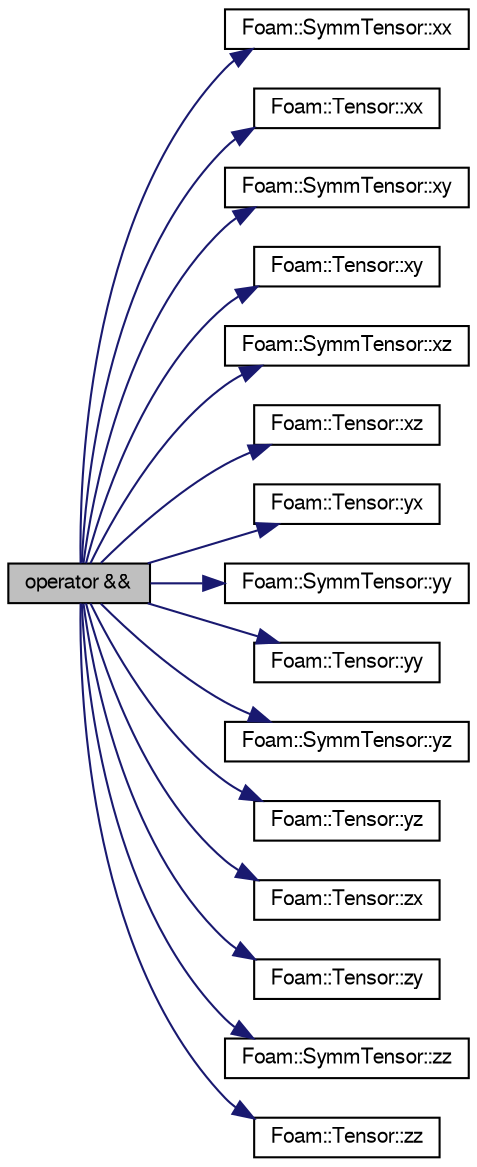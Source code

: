 digraph "operator &amp;&amp;"
{
  bgcolor="transparent";
  edge [fontname="FreeSans",fontsize="10",labelfontname="FreeSans",labelfontsize="10"];
  node [fontname="FreeSans",fontsize="10",shape=record];
  rankdir="LR";
  Node128303 [label="operator &&",height=0.2,width=0.4,color="black", fillcolor="grey75", style="filled", fontcolor="black"];
  Node128303 -> Node128304 [color="midnightblue",fontsize="10",style="solid",fontname="FreeSans"];
  Node128304 [label="Foam::SymmTensor::xx",height=0.2,width=0.4,color="black",URL="$a28270.html#a1b97c7c1ed81b4fb23da8dcb71a8cd2a"];
  Node128303 -> Node128305 [color="midnightblue",fontsize="10",style="solid",fontname="FreeSans"];
  Node128305 [label="Foam::Tensor::xx",height=0.2,width=0.4,color="black",URL="$a27634.html#a1b97c7c1ed81b4fb23da8dcb71a8cd2a"];
  Node128303 -> Node128306 [color="midnightblue",fontsize="10",style="solid",fontname="FreeSans"];
  Node128306 [label="Foam::SymmTensor::xy",height=0.2,width=0.4,color="black",URL="$a28270.html#aab470ae2a5eeac8c33a7b6abac6b39b3"];
  Node128303 -> Node128307 [color="midnightblue",fontsize="10",style="solid",fontname="FreeSans"];
  Node128307 [label="Foam::Tensor::xy",height=0.2,width=0.4,color="black",URL="$a27634.html#aab470ae2a5eeac8c33a7b6abac6b39b3"];
  Node128303 -> Node128308 [color="midnightblue",fontsize="10",style="solid",fontname="FreeSans"];
  Node128308 [label="Foam::SymmTensor::xz",height=0.2,width=0.4,color="black",URL="$a28270.html#a6c0a9bc605f3cfdfb3307b3dcf136f60"];
  Node128303 -> Node128309 [color="midnightblue",fontsize="10",style="solid",fontname="FreeSans"];
  Node128309 [label="Foam::Tensor::xz",height=0.2,width=0.4,color="black",URL="$a27634.html#a6c0a9bc605f3cfdfb3307b3dcf136f60"];
  Node128303 -> Node128310 [color="midnightblue",fontsize="10",style="solid",fontname="FreeSans"];
  Node128310 [label="Foam::Tensor::yx",height=0.2,width=0.4,color="black",URL="$a27634.html#a217bb42e2157c7914d7ebb0ffb730b7d"];
  Node128303 -> Node128311 [color="midnightblue",fontsize="10",style="solid",fontname="FreeSans"];
  Node128311 [label="Foam::SymmTensor::yy",height=0.2,width=0.4,color="black",URL="$a28270.html#aba9d77023a5662b9c2d3639d5de555a0"];
  Node128303 -> Node128312 [color="midnightblue",fontsize="10",style="solid",fontname="FreeSans"];
  Node128312 [label="Foam::Tensor::yy",height=0.2,width=0.4,color="black",URL="$a27634.html#aba9d77023a5662b9c2d3639d5de555a0"];
  Node128303 -> Node128313 [color="midnightblue",fontsize="10",style="solid",fontname="FreeSans"];
  Node128313 [label="Foam::SymmTensor::yz",height=0.2,width=0.4,color="black",URL="$a28270.html#a4a98b51ba7019e1cfffae8d321a823df"];
  Node128303 -> Node128314 [color="midnightblue",fontsize="10",style="solid",fontname="FreeSans"];
  Node128314 [label="Foam::Tensor::yz",height=0.2,width=0.4,color="black",URL="$a27634.html#a4a98b51ba7019e1cfffae8d321a823df"];
  Node128303 -> Node128315 [color="midnightblue",fontsize="10",style="solid",fontname="FreeSans"];
  Node128315 [label="Foam::Tensor::zx",height=0.2,width=0.4,color="black",URL="$a27634.html#ab7a45ba3b507f0b3f9d5c0bde184b151"];
  Node128303 -> Node128316 [color="midnightblue",fontsize="10",style="solid",fontname="FreeSans"];
  Node128316 [label="Foam::Tensor::zy",height=0.2,width=0.4,color="black",URL="$a27634.html#ab7ecfba4f263d0455d4ea82f590a2612"];
  Node128303 -> Node128317 [color="midnightblue",fontsize="10",style="solid",fontname="FreeSans"];
  Node128317 [label="Foam::SymmTensor::zz",height=0.2,width=0.4,color="black",URL="$a28270.html#a831c4848d01bfcc8d717b7ef92f2cd4b"];
  Node128303 -> Node128318 [color="midnightblue",fontsize="10",style="solid",fontname="FreeSans"];
  Node128318 [label="Foam::Tensor::zz",height=0.2,width=0.4,color="black",URL="$a27634.html#a831c4848d01bfcc8d717b7ef92f2cd4b"];
}
